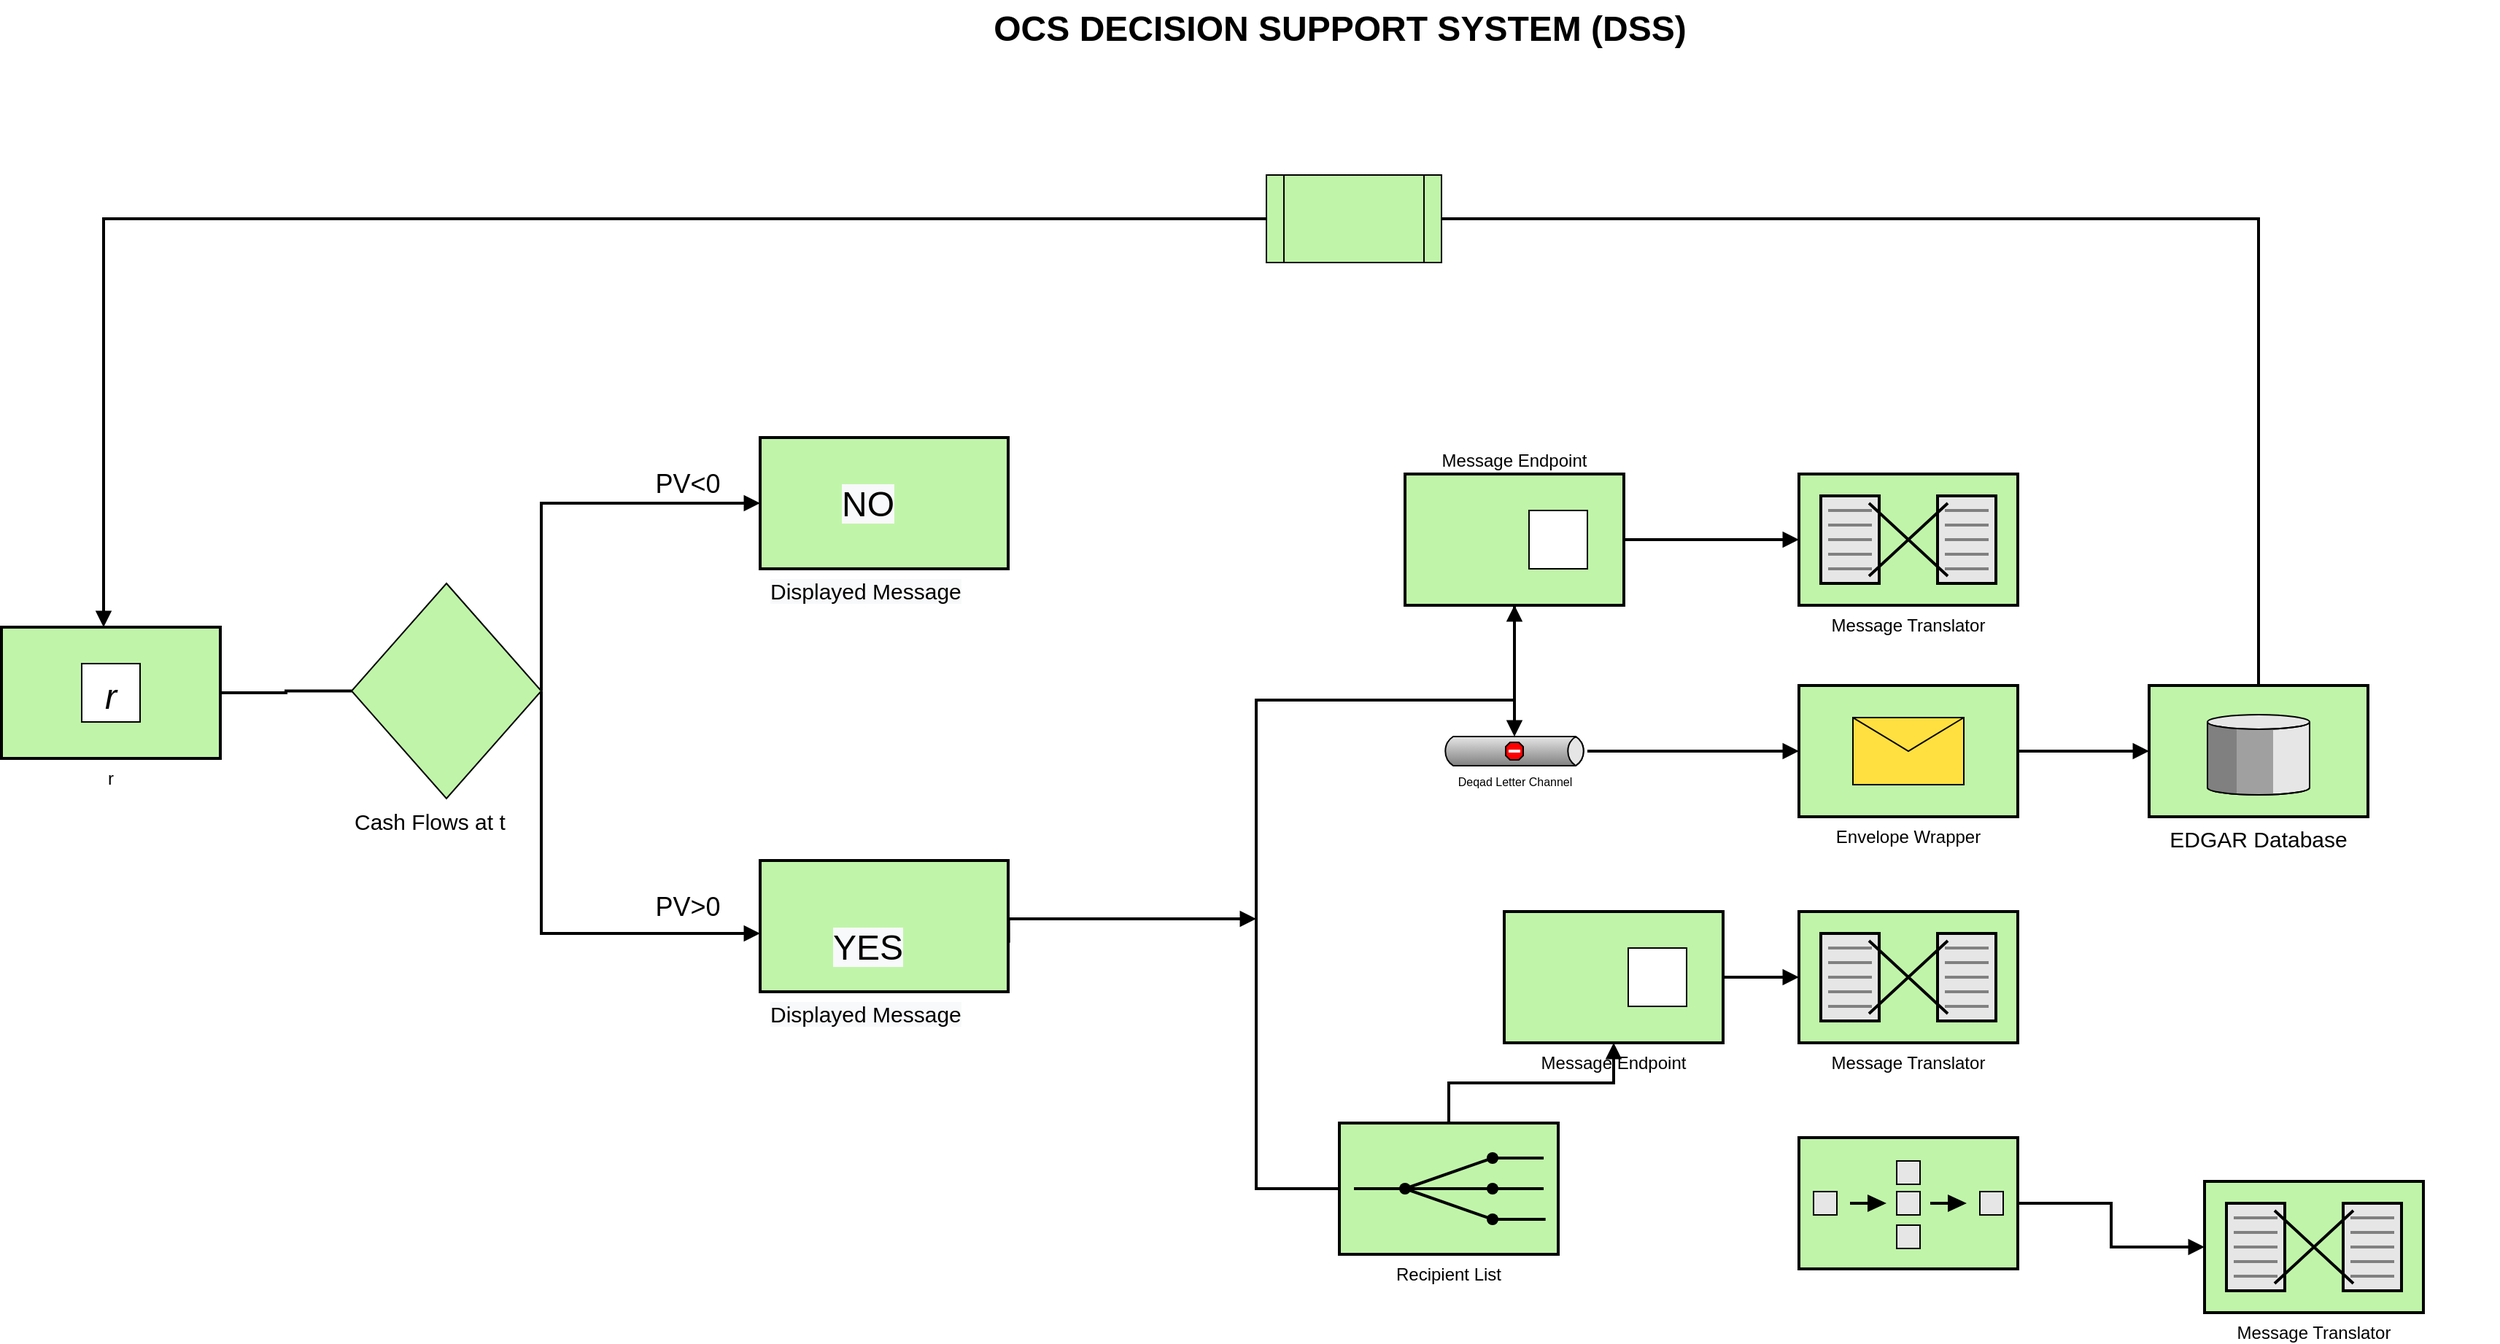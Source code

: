 <mxfile version="18.0.0" type="github" pages="2">
  <diagram name="Page-1" id="74b105a0-9070-1c63-61bc-23e55f88626e">
    <mxGraphModel dx="3708.5" dy="1765" grid="1" gridSize="10" guides="1" tooltips="1" connect="1" arrows="1" fold="1" page="1" pageScale="1.5" pageWidth="1169" pageHeight="826" background="none" math="0" shadow="0">
      <root>
        <mxCell id="0" style=";html=1;" />
        <mxCell id="1" style=";html=1;" parent="0" />
        <mxCell id="10b056a9c633e61c-19" style="edgeStyle=orthogonalEdgeStyle;rounded=0;html=1;endArrow=block;endFill=1;jettySize=auto;orthogonalLoop=1;strokeWidth=2;startArrow=none;startFill=0;entryX=0.5;entryY=1;entryDx=0;entryDy=0;" parent="1" source="10b056a9c633e61c-2" target="10b056a9c633e61c-6" edge="1">
          <mxGeometry relative="1" as="geometry">
            <Array as="points">
              <mxPoint x="820" y="640" />
              <mxPoint x="997" y="640" />
            </Array>
          </mxGeometry>
        </mxCell>
        <mxCell id="10b056a9c633e61c-20" style="edgeStyle=orthogonalEdgeStyle;rounded=0;html=1;endArrow=block;endFill=1;jettySize=auto;orthogonalLoop=1;strokeWidth=2;startArrow=none;startFill=0;" parent="1" source="10b056a9c633e61c-2" target="10b056a9c633e61c-8" edge="1">
          <mxGeometry relative="1" as="geometry" />
        </mxCell>
        <mxCell id="10b056a9c633e61c-2" value="Recipient List" style="strokeWidth=2;dashed=0;align=center;fontSize=12;fillColor=#c0f5a9;verticalLabelPosition=bottom;verticalAlign=top;shape=mxgraph.eip.recipient_list;" parent="1" vertex="1">
          <mxGeometry x="877" y="930" width="150" height="90" as="geometry" />
        </mxCell>
        <mxCell id="10b056a9c633e61c-17" style="edgeStyle=orthogonalEdgeStyle;rounded=0;html=1;endArrow=block;endFill=1;jettySize=auto;orthogonalLoop=1;strokeWidth=2;startArrow=none;startFill=0;exitX=1;exitY=0.5;exitDx=0;exitDy=0;" parent="1" source="e7buMoZDTq6pKzmIVdGF-25" edge="1">
          <mxGeometry relative="1" as="geometry">
            <mxPoint x="480" y="505.0" as="targetPoint" />
            <Array as="points">
              <mxPoint x="330" y="505" />
            </Array>
          </mxGeometry>
        </mxCell>
        <mxCell id="10b056a9c633e61c-4" value="r" style="strokeWidth=2;dashed=0;align=center;fontSize=12;shape=rect;verticalLabelPosition=bottom;verticalAlign=top;fillColor=#c0f5a9" parent="1" vertex="1">
          <mxGeometry x="-40" y="590" width="150" height="90" as="geometry" />
        </mxCell>
        <mxCell id="10b056a9c633e61c-5" value="r" style="strokeWidth=1;dashed=0;align=center;fontSize=24;shape=rect;fillColor=#ffffff;strokeColor=#000000;fontStyle=2" parent="10b056a9c633e61c-4" vertex="1">
          <mxGeometry x="55" y="25" width="40" height="40" as="geometry" />
        </mxCell>
        <mxCell id="10b056a9c633e61c-22" style="edgeStyle=orthogonalEdgeStyle;rounded=0;html=1;endArrow=block;endFill=1;jettySize=auto;orthogonalLoop=1;strokeWidth=2;startArrow=none;startFill=0;" parent="1" source="10b056a9c633e61c-6" target="10b056a9c633e61c-10" edge="1">
          <mxGeometry relative="1" as="geometry" />
        </mxCell>
        <mxCell id="10b056a9c633e61c-25" style="edgeStyle=orthogonalEdgeStyle;rounded=0;html=1;endArrow=block;endFill=1;jettySize=auto;orthogonalLoop=1;strokeWidth=2;startArrow=none;startFill=0;" parent="1" source="10b056a9c633e61c-6" target="10b056a9c633e61c-12" edge="1">
          <mxGeometry relative="1" as="geometry" />
        </mxCell>
        <mxCell id="10b056a9c633e61c-6" value="Message Endpoint" style="strokeWidth=2;dashed=0;align=center;fontSize=12;shape=rect;verticalLabelPosition=top;verticalAlign=bottom;fillColor=#C0F5A9;labelPosition=center;" parent="1" vertex="1">
          <mxGeometry x="922" y="485" width="150" height="90" as="geometry" />
        </mxCell>
        <mxCell id="10b056a9c633e61c-7" value="" style="strokeWidth=1;dashed=0;align=center;fontSize=8;shape=rect;fillColor=#ffffff;strokeColor=#000000;" parent="10b056a9c633e61c-6" vertex="1">
          <mxGeometry x="85" y="25" width="40" height="40" as="geometry" />
        </mxCell>
        <mxCell id="10b056a9c633e61c-23" style="edgeStyle=orthogonalEdgeStyle;rounded=0;html=1;endArrow=block;endFill=1;jettySize=auto;orthogonalLoop=1;strokeWidth=2;startArrow=none;startFill=0;" parent="1" source="10b056a9c633e61c-8" target="10b056a9c633e61c-11" edge="1">
          <mxGeometry relative="1" as="geometry" />
        </mxCell>
        <mxCell id="10b056a9c633e61c-8" value="Message Endpoint" style="strokeWidth=2;dashed=0;align=center;fontSize=12;shape=rect;verticalLabelPosition=bottom;verticalAlign=top;fillColor=#c0f5a9" parent="1" vertex="1">
          <mxGeometry x="990" y="785" width="150" height="90" as="geometry" />
        </mxCell>
        <mxCell id="10b056a9c633e61c-9" value="" style="strokeWidth=1;dashed=0;align=center;fontSize=8;shape=rect" parent="10b056a9c633e61c-8" vertex="1">
          <mxGeometry x="85" y="25" width="40" height="40" as="geometry" />
        </mxCell>
        <mxCell id="10b056a9c633e61c-10" value="Message Translator" style="strokeWidth=2;dashed=0;align=center;fontSize=12;shape=mxgraph.eip.message_translator;fillColor=#c0f5a9;verticalLabelPosition=bottom;verticalAlign=top;" parent="1" vertex="1">
          <mxGeometry x="1192" y="485" width="150" height="90" as="geometry" />
        </mxCell>
        <mxCell id="10b056a9c633e61c-11" value="Message Translator" style="strokeWidth=2;dashed=0;align=center;fontSize=12;shape=mxgraph.eip.message_translator;fillColor=#c0f5a9;verticalLabelPosition=bottom;verticalAlign=top;" parent="1" vertex="1">
          <mxGeometry x="1192" y="785" width="150" height="90" as="geometry" />
        </mxCell>
        <mxCell id="10b056a9c633e61c-26" style="edgeStyle=orthogonalEdgeStyle;rounded=0;html=1;endArrow=block;endFill=1;jettySize=auto;orthogonalLoop=1;strokeWidth=2;startArrow=none;startFill=0;" parent="1" source="10b056a9c633e61c-12" target="10b056a9c633e61c-13" edge="1">
          <mxGeometry relative="1" as="geometry" />
        </mxCell>
        <mxCell id="10b056a9c633e61c-12" value="Deqad Letter Channel" style="strokeWidth=1;dashed=0;align=center;html=1;fontSize=8;shape=mxgraph.eip.deadLetterChannel;verticalLabelPosition=bottom;labelBackgroundColor=#ffffff;verticalAlign=top;" parent="1" vertex="1">
          <mxGeometry x="947" y="665" width="100" height="20" as="geometry" />
        </mxCell>
        <mxCell id="10b056a9c633e61c-27" style="edgeStyle=orthogonalEdgeStyle;rounded=0;html=1;endArrow=block;endFill=1;jettySize=auto;orthogonalLoop=1;strokeWidth=2;startArrow=none;startFill=0;" parent="1" source="10b056a9c633e61c-13" target="10b056a9c633e61c-15" edge="1">
          <mxGeometry relative="1" as="geometry" />
        </mxCell>
        <mxCell id="10b056a9c633e61c-13" value="Envelope Wrapper" style="strokeWidth=2;dashed=0;align=center;fontSize=12;fillColor=#c0f5a9;verticalLabelPosition=bottom;verticalAlign=top;shape=mxgraph.eip.envelope_wrapper;" parent="1" vertex="1">
          <mxGeometry x="1192" y="630" width="150" height="90" as="geometry" />
        </mxCell>
        <mxCell id="10b056a9c633e61c-24" style="edgeStyle=orthogonalEdgeStyle;rounded=0;html=1;endArrow=block;endFill=1;jettySize=auto;orthogonalLoop=1;strokeWidth=2;startArrow=none;startFill=0;" parent="1" source="10b056a9c633e61c-14" target="10b056a9c633e61c-16" edge="1">
          <mxGeometry relative="1" as="geometry" />
        </mxCell>
        <mxCell id="10b056a9c633e61c-14" value="" style="strokeWidth=2;dashed=0;align=center;fontSize=12;fillColor=#c0f5a9;verticalLabelPosition=bottom;verticalAlign=top;shape=mxgraph.eip.composed_message_processor;" parent="1" vertex="1">
          <mxGeometry x="1192" y="940" width="150" height="90" as="geometry" />
        </mxCell>
        <mxCell id="10b056a9c633e61c-29" style="edgeStyle=orthogonalEdgeStyle;rounded=0;html=1;endArrow=block;endFill=1;jettySize=auto;orthogonalLoop=1;fontSize=12;strokeWidth=2;startArrow=none;startFill=0;" parent="1" source="10b056a9c633e61c-15" edge="1">
          <mxGeometry relative="1" as="geometry">
            <Array as="points">
              <mxPoint x="1507" y="310" />
              <mxPoint x="30" y="310" />
            </Array>
            <mxPoint x="30" y="590" as="targetPoint" />
          </mxGeometry>
        </mxCell>
        <mxCell id="10b056a9c633e61c-15" value="EDGAR Database" style="strokeWidth=2;dashed=0;align=center;fontSize=15;verticalLabelPosition=bottom;verticalAlign=top;shape=mxgraph.eip.message_store;fillColor=#c0f5a9" parent="1" vertex="1">
          <mxGeometry x="1432" y="630" width="150" height="90" as="geometry" />
        </mxCell>
        <mxCell id="10b056a9c633e61c-16" value="Message Translator" style="strokeWidth=2;dashed=0;align=center;fontSize=12;shape=mxgraph.eip.message_translator;fillColor=#c0f5a9;verticalLabelPosition=bottom;verticalAlign=top;" parent="1" vertex="1">
          <mxGeometry x="1470" y="970" width="150" height="90" as="geometry" />
        </mxCell>
        <mxCell id="10b056a9c633e61c-30" value="OCS DECISION SUPPORT SYSTEM (DSS)" style="text;strokeColor=none;fillColor=none;html=1;fontSize=24;fontStyle=1;verticalAlign=middle;align=center;" parent="1" vertex="1">
          <mxGeometry x="81.5" y="160" width="1590" height="40" as="geometry" />
        </mxCell>
        <mxCell id="e7buMoZDTq6pKzmIVdGF-2" style="edgeStyle=orthogonalEdgeStyle;rounded=0;html=1;endArrow=block;endFill=1;jettySize=auto;orthogonalLoop=1;strokeWidth=2;startArrow=none;startFill=0;exitX=1;exitY=0.5;exitDx=0;exitDy=0;" edge="1" parent="1" source="e7buMoZDTq6pKzmIVdGF-25">
          <mxGeometry relative="1" as="geometry">
            <mxPoint x="330" y="600.0" as="sourcePoint" />
            <mxPoint x="480" y="800.0" as="targetPoint" />
            <Array as="points">
              <mxPoint x="330" y="800" />
            </Array>
          </mxGeometry>
        </mxCell>
        <mxCell id="e7buMoZDTq6pKzmIVdGF-13" value="r" style="strokeWidth=2;dashed=0;align=center;fontSize=12;shape=rect;verticalLabelPosition=bottom;verticalAlign=top;fillColor=#c0f5a9" vertex="1" parent="1">
          <mxGeometry x="480" y="460" width="170" height="90" as="geometry" />
        </mxCell>
        <mxCell id="e7buMoZDTq6pKzmIVdGF-16" value="&lt;span style=&quot;color: rgb(0, 0, 0); font-family: Helvetica; font-size: 24px; font-style: normal; font-variant-ligatures: normal; font-variant-caps: normal; font-weight: 400; letter-spacing: normal; orphans: 2; text-indent: 0px; text-transform: none; widows: 2; word-spacing: 0px; -webkit-text-stroke-width: 0px; background-color: rgb(248, 249, 250); text-decoration-thickness: initial; text-decoration-style: initial; text-decoration-color: initial; float: none; display: inline !important;&quot;&gt;NO&lt;br style=&quot;font-size: 24px;&quot;&gt;&lt;br style=&quot;font-size: 24px;&quot;&gt;&lt;/span&gt;" style="text;whiteSpace=wrap;html=1;fontSize=24;align=center;verticalAlign=middle;" vertex="1" parent="1">
          <mxGeometry x="490" y="490" width="128" height="60" as="geometry" />
        </mxCell>
        <mxCell id="e7buMoZDTq6pKzmIVdGF-17" value="&lt;span style=&quot;color: rgb(0, 0, 0); font-family: Helvetica; font-size: 15px; font-style: normal; font-variant-ligatures: normal; font-variant-caps: normal; font-weight: 400; letter-spacing: normal; orphans: 2; text-align: center; text-indent: 0px; text-transform: none; widows: 2; word-spacing: 0px; -webkit-text-stroke-width: 0px; background-color: rgb(248, 249, 250); text-decoration-thickness: initial; text-decoration-style: initial; text-decoration-color: initial; float: none; display: inline !important;&quot;&gt;Displayed Message&lt;/span&gt;" style="text;whiteSpace=wrap;html=1;fontSize=15;fontColor=default;" vertex="1" parent="1">
          <mxGeometry x="485" y="550" width="160" height="30" as="geometry" />
        </mxCell>
        <mxCell id="e7buMoZDTq6pKzmIVdGF-21" value="r" style="strokeWidth=2;dashed=0;align=center;fontSize=12;shape=rect;verticalLabelPosition=bottom;verticalAlign=top;fillColor=#c0f5a9;" vertex="1" parent="1">
          <mxGeometry x="480" y="750" width="170" height="90" as="geometry" />
        </mxCell>
        <mxCell id="e7buMoZDTq6pKzmIVdGF-19" value="&lt;span style=&quot;color: rgb(0, 0, 0); font-family: Helvetica; font-size: 24px; font-style: normal; font-variant-ligatures: normal; font-variant-caps: normal; font-weight: 400; letter-spacing: normal; orphans: 2; text-indent: 0px; text-transform: none; widows: 2; word-spacing: 0px; -webkit-text-stroke-width: 0px; background-color: rgb(248, 249, 250); text-decoration-thickness: initial; text-decoration-style: initial; text-decoration-color: initial; float: none; display: inline !important;&quot;&gt;YES&lt;br style=&quot;font-size: 24px;&quot;&gt;&lt;/span&gt;" style="text;whiteSpace=wrap;html=1;fontSize=24;align=center;verticalAlign=middle;" vertex="1" parent="1">
          <mxGeometry x="490" y="780" width="128" height="60" as="geometry" />
        </mxCell>
        <mxCell id="e7buMoZDTq6pKzmIVdGF-22" value="&lt;span style=&quot;color: rgb(0, 0, 0); font-family: Helvetica; font-size: 15px; font-style: normal; font-variant-ligatures: normal; font-variant-caps: normal; font-weight: 400; letter-spacing: normal; orphans: 2; text-align: center; text-indent: 0px; text-transform: none; widows: 2; word-spacing: 0px; -webkit-text-stroke-width: 0px; background-color: rgb(248, 249, 250); text-decoration-thickness: initial; text-decoration-style: initial; text-decoration-color: initial; float: none; display: inline !important;&quot;&gt;Displayed Message&lt;/span&gt;" style="text;whiteSpace=wrap;html=1;fontSize=15;fontColor=default;" vertex="1" parent="1">
          <mxGeometry x="485" y="840" width="160" height="30" as="geometry" />
        </mxCell>
        <mxCell id="e7buMoZDTq6pKzmIVdGF-24" style="edgeStyle=orthogonalEdgeStyle;rounded=0;html=1;endArrow=block;endFill=1;jettySize=auto;orthogonalLoop=1;strokeWidth=2;startArrow=none;startFill=0;exitX=1.002;exitY=0.626;exitDx=0;exitDy=0;exitPerimeter=0;" edge="1" parent="1" source="e7buMoZDTq6pKzmIVdGF-21">
          <mxGeometry relative="1" as="geometry">
            <mxPoint x="670" y="750" as="sourcePoint" />
            <mxPoint x="820" y="790" as="targetPoint" />
            <Array as="points">
              <mxPoint x="650" y="790" />
              <mxPoint x="770" y="790" />
            </Array>
          </mxGeometry>
        </mxCell>
        <mxCell id="e7buMoZDTq6pKzmIVdGF-25" value="" style="rhombus;whiteSpace=wrap;html=1;labelBackgroundColor=none;labelBorderColor=none;fontSize=24;fillColor=#C0F5A9;gradientColor=none;strokeColor=#000000;" vertex="1" parent="1">
          <mxGeometry x="200" y="560" width="130" height="147.5" as="geometry" />
        </mxCell>
        <mxCell id="e7buMoZDTq6pKzmIVdGF-26" value="" style="edgeStyle=orthogonalEdgeStyle;rounded=0;html=1;endArrow=none;endFill=1;jettySize=auto;orthogonalLoop=1;strokeWidth=2;startArrow=none;startFill=0;exitX=1;exitY=0.5;exitDx=0;exitDy=0;" edge="1" parent="1" source="10b056a9c633e61c-4" target="e7buMoZDTq6pKzmIVdGF-25">
          <mxGeometry relative="1" as="geometry">
            <mxPoint x="210" y="635.0" as="sourcePoint" />
            <mxPoint x="480" y="800.0" as="targetPoint" />
            <Array as="points" />
          </mxGeometry>
        </mxCell>
        <mxCell id="e7buMoZDTq6pKzmIVdGF-28" value="" style="shape=image;html=1;verticalAlign=top;verticalLabelPosition=bottom;labelBackgroundColor=#ffffff;imageAspect=0;aspect=fixed;image=https://cdn0.iconfinder.com/data/icons/web-development-and-studio/512/55_growth_Chart_flowchart_graph_increase_progress-128.png;labelBorderColor=none;fontSize=24;fontColor=default;strokeColor=#000000;fillColor=#C0F5A9;gradientColor=none;" vertex="1" parent="1">
          <mxGeometry x="232.5" y="600" width="65" height="65" as="geometry" />
        </mxCell>
        <mxCell id="e7buMoZDTq6pKzmIVdGF-29" value="&lt;div style=&quot;text-align: center;&quot;&gt;Cash Flows at t&lt;/div&gt;" style="text;whiteSpace=wrap;html=1;fontSize=15;fontColor=default;" vertex="1" parent="1">
          <mxGeometry x="200" y="707.5" width="160" height="30" as="geometry" />
        </mxCell>
        <mxCell id="e7buMoZDTq6pKzmIVdGF-32" value="&lt;font style=&quot;font-size: 18px;&quot;&gt;PV&amp;lt;0&lt;/font&gt;" style="text;html=1;align=center;verticalAlign=middle;resizable=0;points=[];autosize=1;strokeColor=none;fillColor=none;fontSize=24;fontColor=default;" vertex="1" parent="1">
          <mxGeometry x="400" y="470" width="60" height="40" as="geometry" />
        </mxCell>
        <mxCell id="e7buMoZDTq6pKzmIVdGF-33" value="&lt;font style=&quot;font-size: 18px;&quot;&gt;PV&amp;gt;0&lt;/font&gt;" style="text;html=1;align=center;verticalAlign=middle;resizable=0;points=[];autosize=1;strokeColor=none;fillColor=none;fontSize=24;fontColor=default;" vertex="1" parent="1">
          <mxGeometry x="400" y="760" width="60" height="40" as="geometry" />
        </mxCell>
        <mxCell id="e7buMoZDTq6pKzmIVdGF-35" value="" style="shape=process;whiteSpace=wrap;html=1;backgroundOutline=1;labelBackgroundColor=none;labelBorderColor=none;fontSize=15;fontColor=default;strokeColor=#000000;fillColor=#C0F5A9;gradientColor=none;" vertex="1" parent="1">
          <mxGeometry x="827" y="280" width="120" height="60" as="geometry" />
        </mxCell>
      </root>
    </mxGraphModel>
  </diagram>
  <diagram id="cZZF1X8KuSoO8Ii6hraF" name="Page-2">
    <mxGraphModel dx="2414" dy="1412" grid="1" gridSize="10" guides="1" tooltips="1" connect="1" arrows="1" fold="1" page="1" pageScale="1" pageWidth="850" pageHeight="1100" math="0" shadow="0">
      <root>
        <mxCell id="0" />
        <mxCell id="1" parent="0" />
        <mxCell id="H1o3D4MmpmkGavzfCym2-1" style="edgeStyle=orthogonalEdgeStyle;rounded=0;html=1;endArrow=block;endFill=1;jettySize=auto;orthogonalLoop=1;strokeWidth=2;startArrow=none;startFill=0;entryX=0.5;entryY=1;entryDx=0;entryDy=0;" edge="1" parent="1" source="H1o3D4MmpmkGavzfCym2-3" target="H1o3D4MmpmkGavzfCym2-9">
          <mxGeometry relative="1" as="geometry">
            <Array as="points">
              <mxPoint x="820" y="640" />
              <mxPoint x="997" y="640" />
            </Array>
          </mxGeometry>
        </mxCell>
        <mxCell id="H1o3D4MmpmkGavzfCym2-2" style="edgeStyle=orthogonalEdgeStyle;rounded=0;html=1;endArrow=block;endFill=1;jettySize=auto;orthogonalLoop=1;strokeWidth=2;startArrow=none;startFill=0;" edge="1" parent="1" source="H1o3D4MmpmkGavzfCym2-3" target="H1o3D4MmpmkGavzfCym2-12">
          <mxGeometry relative="1" as="geometry" />
        </mxCell>
        <mxCell id="H1o3D4MmpmkGavzfCym2-3" value="Recipient List" style="strokeWidth=2;dashed=0;align=center;fontSize=12;fillColor=#c0f5a9;verticalLabelPosition=bottom;verticalAlign=top;shape=mxgraph.eip.recipient_list;" vertex="1" parent="1">
          <mxGeometry x="877" y="930" width="150" height="90" as="geometry" />
        </mxCell>
        <mxCell id="H1o3D4MmpmkGavzfCym2-4" style="edgeStyle=orthogonalEdgeStyle;rounded=0;html=1;endArrow=block;endFill=1;jettySize=auto;orthogonalLoop=1;strokeWidth=2;startArrow=none;startFill=0;exitX=1;exitY=0.5;exitDx=0;exitDy=0;" edge="1" parent="1" source="H1o3D4MmpmkGavzfCym2-33">
          <mxGeometry relative="1" as="geometry">
            <mxPoint x="480" y="505" as="targetPoint" />
            <Array as="points">
              <mxPoint x="330" y="505" />
            </Array>
          </mxGeometry>
        </mxCell>
        <mxCell id="H1o3D4MmpmkGavzfCym2-5" value="r" style="strokeWidth=2;dashed=0;align=center;fontSize=12;shape=rect;verticalLabelPosition=bottom;verticalAlign=top;fillColor=#c0f5a9" vertex="1" parent="1">
          <mxGeometry x="-40" y="590" width="150" height="90" as="geometry" />
        </mxCell>
        <mxCell id="H1o3D4MmpmkGavzfCym2-6" value="r" style="strokeWidth=1;dashed=0;align=center;fontSize=24;shape=rect;fillColor=#ffffff;strokeColor=#000000;fontStyle=2" vertex="1" parent="H1o3D4MmpmkGavzfCym2-5">
          <mxGeometry x="55" y="25" width="40" height="40" as="geometry" />
        </mxCell>
        <mxCell id="H1o3D4MmpmkGavzfCym2-7" style="edgeStyle=orthogonalEdgeStyle;rounded=0;html=1;endArrow=block;endFill=1;jettySize=auto;orthogonalLoop=1;strokeWidth=2;startArrow=none;startFill=0;" edge="1" parent="1" source="H1o3D4MmpmkGavzfCym2-9" target="H1o3D4MmpmkGavzfCym2-14">
          <mxGeometry relative="1" as="geometry" />
        </mxCell>
        <mxCell id="H1o3D4MmpmkGavzfCym2-8" style="edgeStyle=orthogonalEdgeStyle;rounded=0;html=1;endArrow=block;endFill=1;jettySize=auto;orthogonalLoop=1;strokeWidth=2;startArrow=none;startFill=0;" edge="1" parent="1" source="H1o3D4MmpmkGavzfCym2-9" target="H1o3D4MmpmkGavzfCym2-17">
          <mxGeometry relative="1" as="geometry" />
        </mxCell>
        <mxCell id="H1o3D4MmpmkGavzfCym2-9" value="Message Endpoint" style="strokeWidth=2;dashed=0;align=center;fontSize=12;shape=rect;verticalLabelPosition=top;verticalAlign=bottom;fillColor=#C0F5A9;labelPosition=center;" vertex="1" parent="1">
          <mxGeometry x="922" y="485" width="150" height="90" as="geometry" />
        </mxCell>
        <mxCell id="H1o3D4MmpmkGavzfCym2-10" value="" style="strokeWidth=1;dashed=0;align=center;fontSize=8;shape=rect;fillColor=#ffffff;strokeColor=#000000;" vertex="1" parent="H1o3D4MmpmkGavzfCym2-9">
          <mxGeometry x="85" y="25" width="40" height="40" as="geometry" />
        </mxCell>
        <mxCell id="H1o3D4MmpmkGavzfCym2-11" style="edgeStyle=orthogonalEdgeStyle;rounded=0;html=1;endArrow=block;endFill=1;jettySize=auto;orthogonalLoop=1;strokeWidth=2;startArrow=none;startFill=0;" edge="1" parent="1" source="H1o3D4MmpmkGavzfCym2-12" target="H1o3D4MmpmkGavzfCym2-15">
          <mxGeometry relative="1" as="geometry" />
        </mxCell>
        <mxCell id="H1o3D4MmpmkGavzfCym2-12" value="Message Endpoint" style="strokeWidth=2;dashed=0;align=center;fontSize=12;shape=rect;verticalLabelPosition=bottom;verticalAlign=top;fillColor=#c0f5a9" vertex="1" parent="1">
          <mxGeometry x="990" y="785" width="150" height="90" as="geometry" />
        </mxCell>
        <mxCell id="H1o3D4MmpmkGavzfCym2-13" value="" style="strokeWidth=1;dashed=0;align=center;fontSize=8;shape=rect" vertex="1" parent="H1o3D4MmpmkGavzfCym2-12">
          <mxGeometry x="85" y="25" width="40" height="40" as="geometry" />
        </mxCell>
        <mxCell id="H1o3D4MmpmkGavzfCym2-14" value="Message Translator" style="strokeWidth=2;dashed=0;align=center;fontSize=12;shape=mxgraph.eip.message_translator;fillColor=#c0f5a9;verticalLabelPosition=bottom;verticalAlign=top;" vertex="1" parent="1">
          <mxGeometry x="1192" y="485" width="150" height="90" as="geometry" />
        </mxCell>
        <mxCell id="H1o3D4MmpmkGavzfCym2-15" value="Message Translator" style="strokeWidth=2;dashed=0;align=center;fontSize=12;shape=mxgraph.eip.message_translator;fillColor=#c0f5a9;verticalLabelPosition=bottom;verticalAlign=top;" vertex="1" parent="1">
          <mxGeometry x="1192" y="785" width="150" height="90" as="geometry" />
        </mxCell>
        <mxCell id="H1o3D4MmpmkGavzfCym2-16" style="edgeStyle=orthogonalEdgeStyle;rounded=0;html=1;endArrow=block;endFill=1;jettySize=auto;orthogonalLoop=1;strokeWidth=2;startArrow=none;startFill=0;" edge="1" parent="1" source="H1o3D4MmpmkGavzfCym2-17" target="H1o3D4MmpmkGavzfCym2-19">
          <mxGeometry relative="1" as="geometry" />
        </mxCell>
        <mxCell id="H1o3D4MmpmkGavzfCym2-17" value="Deqad Letter Channel" style="strokeWidth=1;dashed=0;align=center;html=1;fontSize=8;shape=mxgraph.eip.deadLetterChannel;verticalLabelPosition=bottom;labelBackgroundColor=#ffffff;verticalAlign=top;" vertex="1" parent="1">
          <mxGeometry x="947" y="665" width="100" height="20" as="geometry" />
        </mxCell>
        <mxCell id="H1o3D4MmpmkGavzfCym2-19" value="Envelope Wrapper" style="strokeWidth=2;dashed=0;align=center;fontSize=12;fillColor=#c0f5a9;verticalLabelPosition=bottom;verticalAlign=top;shape=mxgraph.eip.envelope_wrapper;" vertex="1" parent="1">
          <mxGeometry x="1192" y="630" width="150" height="90" as="geometry" />
        </mxCell>
        <mxCell id="H1o3D4MmpmkGavzfCym2-20" style="edgeStyle=orthogonalEdgeStyle;rounded=0;html=1;endArrow=block;endFill=1;jettySize=auto;orthogonalLoop=1;strokeWidth=2;startArrow=none;startFill=0;" edge="1" parent="1" source="H1o3D4MmpmkGavzfCym2-21" target="H1o3D4MmpmkGavzfCym2-24">
          <mxGeometry relative="1" as="geometry" />
        </mxCell>
        <mxCell id="H1o3D4MmpmkGavzfCym2-21" value="" style="strokeWidth=2;dashed=0;align=center;fontSize=12;fillColor=#c0f5a9;verticalLabelPosition=bottom;verticalAlign=top;shape=mxgraph.eip.composed_message_processor;" vertex="1" parent="1">
          <mxGeometry x="1192" y="940" width="150" height="90" as="geometry" />
        </mxCell>
        <mxCell id="H1o3D4MmpmkGavzfCym2-24" value="Message Translator" style="strokeWidth=2;dashed=0;align=center;fontSize=12;shape=mxgraph.eip.message_translator;fillColor=#c0f5a9;verticalLabelPosition=bottom;verticalAlign=top;" vertex="1" parent="1">
          <mxGeometry x="1470" y="970" width="150" height="90" as="geometry" />
        </mxCell>
        <mxCell id="H1o3D4MmpmkGavzfCym2-25" style="edgeStyle=orthogonalEdgeStyle;rounded=0;html=1;endArrow=block;endFill=1;jettySize=auto;orthogonalLoop=1;strokeWidth=2;startArrow=none;startFill=0;exitX=1;exitY=0.5;exitDx=0;exitDy=0;" edge="1" parent="1" source="H1o3D4MmpmkGavzfCym2-33">
          <mxGeometry relative="1" as="geometry">
            <mxPoint x="330" y="600.0" as="sourcePoint" />
            <mxPoint x="480" y="800" as="targetPoint" />
            <Array as="points">
              <mxPoint x="330" y="800" />
            </Array>
          </mxGeometry>
        </mxCell>
        <mxCell id="H1o3D4MmpmkGavzfCym2-26" value="r" style="strokeWidth=2;dashed=0;align=center;fontSize=12;shape=rect;verticalLabelPosition=bottom;verticalAlign=top;fillColor=#c0f5a9" vertex="1" parent="1">
          <mxGeometry x="480" y="460" width="170" height="90" as="geometry" />
        </mxCell>
        <mxCell id="H1o3D4MmpmkGavzfCym2-27" value="&lt;span style=&quot;color: rgb(0, 0, 0); font-family: Helvetica; font-size: 24px; font-style: normal; font-variant-ligatures: normal; font-variant-caps: normal; font-weight: 400; letter-spacing: normal; orphans: 2; text-indent: 0px; text-transform: none; widows: 2; word-spacing: 0px; -webkit-text-stroke-width: 0px; background-color: rgb(248, 249, 250); text-decoration-thickness: initial; text-decoration-style: initial; text-decoration-color: initial; float: none; display: inline !important;&quot;&gt;NO&lt;br style=&quot;font-size: 24px;&quot;&gt;&lt;br style=&quot;font-size: 24px;&quot;&gt;&lt;/span&gt;" style="text;whiteSpace=wrap;html=1;fontSize=24;align=center;verticalAlign=middle;" vertex="1" parent="1">
          <mxGeometry x="490" y="490" width="128" height="60" as="geometry" />
        </mxCell>
        <mxCell id="H1o3D4MmpmkGavzfCym2-28" value="&lt;span style=&quot;color: rgb(0, 0, 0); font-family: Helvetica; font-size: 15px; font-style: normal; font-variant-ligatures: normal; font-variant-caps: normal; font-weight: 400; letter-spacing: normal; orphans: 2; text-align: center; text-indent: 0px; text-transform: none; widows: 2; word-spacing: 0px; -webkit-text-stroke-width: 0px; background-color: rgb(248, 249, 250); text-decoration-thickness: initial; text-decoration-style: initial; text-decoration-color: initial; float: none; display: inline !important;&quot;&gt;Displayed Message&lt;/span&gt;" style="text;whiteSpace=wrap;html=1;fontSize=15;fontColor=default;" vertex="1" parent="1">
          <mxGeometry x="485" y="550" width="160" height="30" as="geometry" />
        </mxCell>
        <mxCell id="H1o3D4MmpmkGavzfCym2-29" value="r" style="strokeWidth=2;dashed=0;align=center;fontSize=12;shape=rect;verticalLabelPosition=bottom;verticalAlign=top;fillColor=#c0f5a9;" vertex="1" parent="1">
          <mxGeometry x="480" y="750" width="170" height="90" as="geometry" />
        </mxCell>
        <mxCell id="H1o3D4MmpmkGavzfCym2-30" value="&lt;span style=&quot;color: rgb(0, 0, 0); font-family: Helvetica; font-size: 24px; font-style: normal; font-variant-ligatures: normal; font-variant-caps: normal; font-weight: 400; letter-spacing: normal; orphans: 2; text-indent: 0px; text-transform: none; widows: 2; word-spacing: 0px; -webkit-text-stroke-width: 0px; background-color: rgb(248, 249, 250); text-decoration-thickness: initial; text-decoration-style: initial; text-decoration-color: initial; float: none; display: inline !important;&quot;&gt;YES&lt;br style=&quot;font-size: 24px;&quot;&gt;&lt;/span&gt;" style="text;whiteSpace=wrap;html=1;fontSize=24;align=center;verticalAlign=middle;" vertex="1" parent="1">
          <mxGeometry x="490" y="780" width="128" height="60" as="geometry" />
        </mxCell>
        <mxCell id="H1o3D4MmpmkGavzfCym2-31" value="&lt;span style=&quot;color: rgb(0, 0, 0); font-family: Helvetica; font-size: 15px; font-style: normal; font-variant-ligatures: normal; font-variant-caps: normal; font-weight: 400; letter-spacing: normal; orphans: 2; text-align: center; text-indent: 0px; text-transform: none; widows: 2; word-spacing: 0px; -webkit-text-stroke-width: 0px; background-color: rgb(248, 249, 250); text-decoration-thickness: initial; text-decoration-style: initial; text-decoration-color: initial; float: none; display: inline !important;&quot;&gt;Displayed Message&lt;/span&gt;" style="text;whiteSpace=wrap;html=1;fontSize=15;fontColor=default;" vertex="1" parent="1">
          <mxGeometry x="485" y="840" width="160" height="30" as="geometry" />
        </mxCell>
        <mxCell id="H1o3D4MmpmkGavzfCym2-32" style="edgeStyle=orthogonalEdgeStyle;rounded=0;html=1;endArrow=block;endFill=1;jettySize=auto;orthogonalLoop=1;strokeWidth=2;startArrow=none;startFill=0;exitX=1.002;exitY=0.626;exitDx=0;exitDy=0;exitPerimeter=0;" edge="1" parent="1" source="H1o3D4MmpmkGavzfCym2-29">
          <mxGeometry relative="1" as="geometry">
            <mxPoint x="670" y="750" as="sourcePoint" />
            <mxPoint x="820" y="790" as="targetPoint" />
            <Array as="points">
              <mxPoint x="650" y="790" />
              <mxPoint x="770" y="790" />
            </Array>
          </mxGeometry>
        </mxCell>
        <mxCell id="H1o3D4MmpmkGavzfCym2-33" value="" style="rhombus;whiteSpace=wrap;html=1;labelBackgroundColor=none;labelBorderColor=none;fontSize=24;fillColor=#C0F5A9;gradientColor=none;strokeColor=#000000;" vertex="1" parent="1">
          <mxGeometry x="200" y="560" width="130" height="147.5" as="geometry" />
        </mxCell>
        <mxCell id="H1o3D4MmpmkGavzfCym2-34" value="" style="edgeStyle=orthogonalEdgeStyle;rounded=0;html=1;endArrow=none;endFill=1;jettySize=auto;orthogonalLoop=1;strokeWidth=2;startArrow=none;startFill=0;exitX=1;exitY=0.5;exitDx=0;exitDy=0;" edge="1" parent="1" source="H1o3D4MmpmkGavzfCym2-5" target="H1o3D4MmpmkGavzfCym2-33">
          <mxGeometry relative="1" as="geometry">
            <mxPoint x="210" y="635.0" as="sourcePoint" />
            <mxPoint x="480" y="800.0" as="targetPoint" />
            <Array as="points" />
          </mxGeometry>
        </mxCell>
        <mxCell id="H1o3D4MmpmkGavzfCym2-35" value="" style="shape=image;html=1;verticalAlign=top;verticalLabelPosition=bottom;labelBackgroundColor=#ffffff;imageAspect=0;aspect=fixed;image=https://cdn0.iconfinder.com/data/icons/web-development-and-studio/512/55_growth_Chart_flowchart_graph_increase_progress-128.png;labelBorderColor=none;fontSize=24;fontColor=default;strokeColor=#000000;fillColor=#C0F5A9;gradientColor=none;" vertex="1" parent="1">
          <mxGeometry x="232.5" y="600" width="65" height="65" as="geometry" />
        </mxCell>
        <mxCell id="H1o3D4MmpmkGavzfCym2-36" value="&lt;div style=&quot;text-align: center;&quot;&gt;Cash Flows at t&lt;/div&gt;" style="text;whiteSpace=wrap;html=1;fontSize=15;fontColor=default;" vertex="1" parent="1">
          <mxGeometry x="200" y="707.5" width="160" height="30" as="geometry" />
        </mxCell>
        <mxCell id="H1o3D4MmpmkGavzfCym2-37" value="&lt;font style=&quot;font-size: 18px;&quot;&gt;PV&amp;lt;0&lt;/font&gt;" style="text;html=1;align=center;verticalAlign=middle;resizable=0;points=[];autosize=1;strokeColor=none;fillColor=none;fontSize=24;fontColor=default;" vertex="1" parent="1">
          <mxGeometry x="400" y="470" width="60" height="40" as="geometry" />
        </mxCell>
        <mxCell id="H1o3D4MmpmkGavzfCym2-38" value="&lt;font style=&quot;font-size: 18px;&quot;&gt;PV&amp;gt;0&lt;/font&gt;" style="text;html=1;align=center;verticalAlign=middle;resizable=0;points=[];autosize=1;strokeColor=none;fillColor=none;fontSize=24;fontColor=default;" vertex="1" parent="1">
          <mxGeometry x="400" y="760" width="60" height="40" as="geometry" />
        </mxCell>
        <mxCell id="-a0qIsBI7Vw194Crljks-1" value="OCS DECISION SUPPORT SYSTEM (DSS)" style="text;strokeColor=none;fillColor=none;html=1;fontSize=24;fontStyle=1;verticalAlign=middle;align=center;" vertex="1" parent="1">
          <mxGeometry x="81.5" y="160" width="1590" height="40" as="geometry" />
        </mxCell>
        <mxCell id="-a0qIsBI7Vw194Crljks-5" value="" style="edgeStyle=orthogonalEdgeStyle;rounded=0;orthogonalLoop=1;jettySize=auto;html=1;fontSize=15;fontColor=default;" edge="1" parent="1" source="-a0qIsBI7Vw194Crljks-2" target="H1o3D4MmpmkGavzfCym2-6">
          <mxGeometry relative="1" as="geometry" />
        </mxCell>
        <mxCell id="-a0qIsBI7Vw194Crljks-2" value="Action1" style="shape=mxgraph.uml25.action;html=1;align=center;verticalAlign=middle;absoluteArcSize=1;arcSize=10;dashed=0;spacingLeft=10;flipH=1;labelBackgroundColor=none;labelBorderColor=none;fontSize=15;fontColor=default;strokeColor=#000000;fillColor=#C0F5A9;gradientColor=none;" vertex="1" parent="1">
          <mxGeometry x="-210" y="612.5" width="120" height="40" as="geometry" />
        </mxCell>
        <mxCell id="-a0qIsBI7Vw194Crljks-3" value="Input" style="text;verticalAlign=middle;align=center;labelBackgroundColor=none;labelBorderColor=none;fontSize=24;fontColor=default;strokeColor=#000000;fillColor=#C0F5A9;gradientColor=none;" vertex="1" parent="1">
          <mxGeometry x="-320" y="583.75" width="110" height="102.5" as="geometry" />
        </mxCell>
        <mxCell id="-a0qIsBI7Vw194Crljks-6" value="" style="endArrow=classic;startArrow=classic;html=1;rounded=0;fontSize=24;fontColor=default;exitX=0.5;exitY=0;exitDx=0;exitDy=0;" edge="1" parent="1" source="H1o3D4MmpmkGavzfCym2-5">
          <mxGeometry width="50" height="50" relative="1" as="geometry">
            <mxPoint x="-60" y="290" as="sourcePoint" />
            <mxPoint x="35" y="470" as="targetPoint" />
          </mxGeometry>
        </mxCell>
        <mxCell id="-a0qIsBI7Vw194Crljks-7" value="" style="aspect=fixed;perimeter=ellipsePerimeter;html=1;align=center;shadow=0;dashed=0;fontColor=#4277BB;labelBackgroundColor=#ffffff;fontSize=12;spacingTop=3;image;image=img/lib/ibm/data/model.svg;labelBorderColor=none;strokeColor=#000000;fillColor=#C0F5A9;gradientColor=none;" vertex="1" parent="1">
          <mxGeometry x="5" y="410" width="60" height="60" as="geometry" />
        </mxCell>
      </root>
    </mxGraphModel>
  </diagram>
</mxfile>
